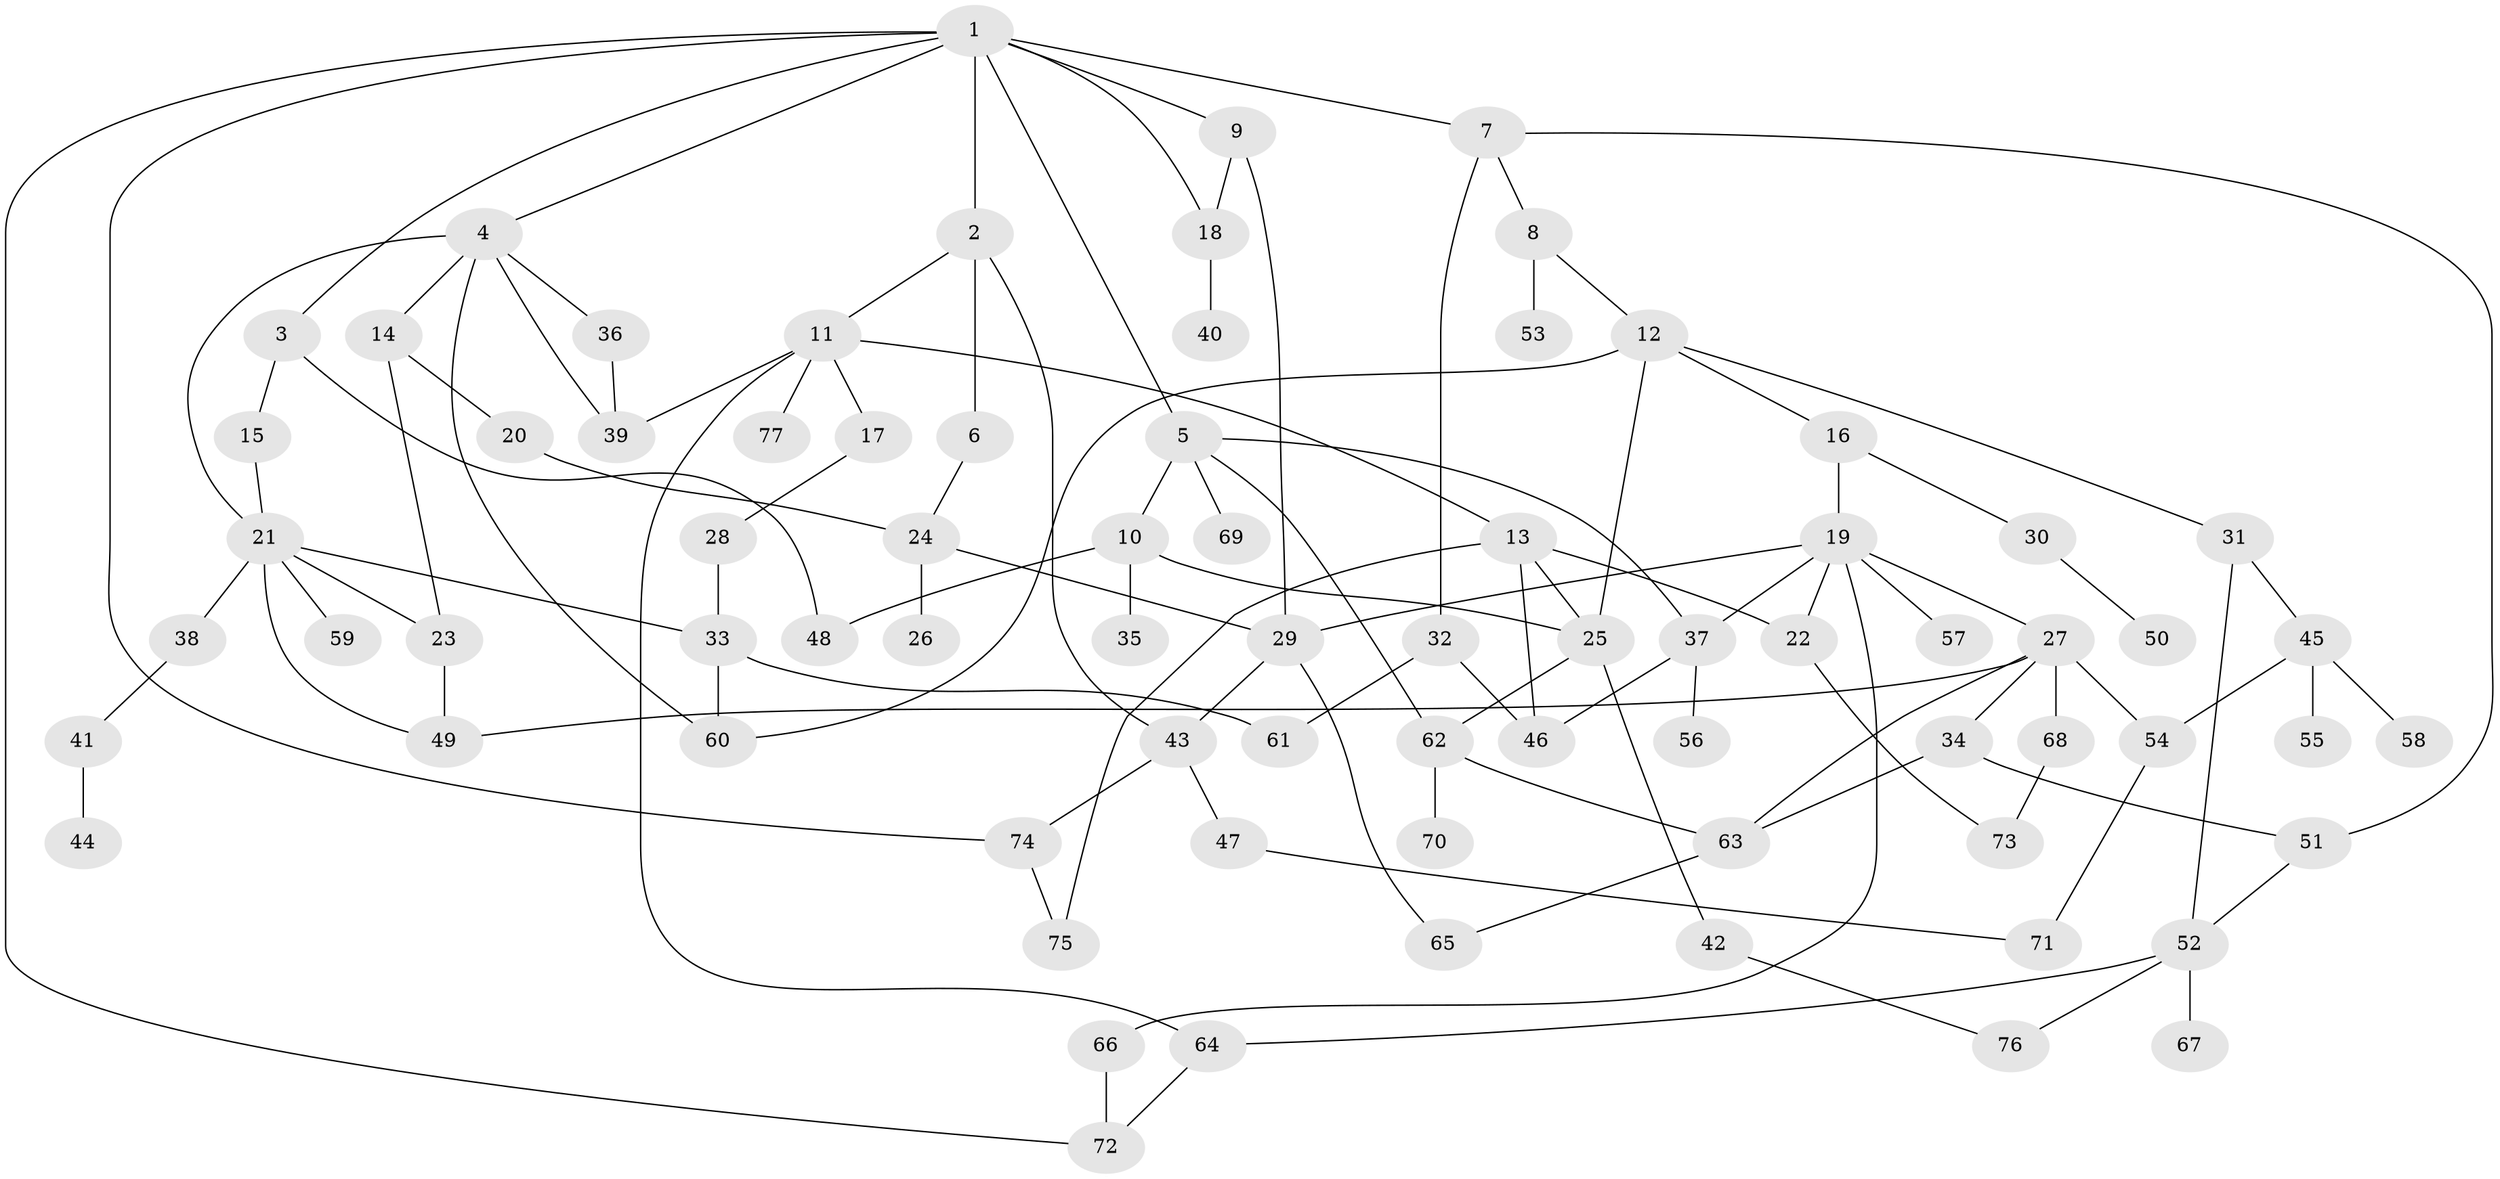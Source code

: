 // Generated by graph-tools (version 1.1) at 2025/10/02/27/25 16:10:56]
// undirected, 77 vertices, 113 edges
graph export_dot {
graph [start="1"]
  node [color=gray90,style=filled];
  1;
  2;
  3;
  4;
  5;
  6;
  7;
  8;
  9;
  10;
  11;
  12;
  13;
  14;
  15;
  16;
  17;
  18;
  19;
  20;
  21;
  22;
  23;
  24;
  25;
  26;
  27;
  28;
  29;
  30;
  31;
  32;
  33;
  34;
  35;
  36;
  37;
  38;
  39;
  40;
  41;
  42;
  43;
  44;
  45;
  46;
  47;
  48;
  49;
  50;
  51;
  52;
  53;
  54;
  55;
  56;
  57;
  58;
  59;
  60;
  61;
  62;
  63;
  64;
  65;
  66;
  67;
  68;
  69;
  70;
  71;
  72;
  73;
  74;
  75;
  76;
  77;
  1 -- 2;
  1 -- 3;
  1 -- 4;
  1 -- 5;
  1 -- 7;
  1 -- 9;
  1 -- 74;
  1 -- 18;
  1 -- 72;
  2 -- 6;
  2 -- 11;
  2 -- 43;
  3 -- 15;
  3 -- 48;
  4 -- 14;
  4 -- 21;
  4 -- 36;
  4 -- 39;
  4 -- 60;
  5 -- 10;
  5 -- 37;
  5 -- 62;
  5 -- 69;
  6 -- 24;
  7 -- 8;
  7 -- 32;
  7 -- 51;
  8 -- 12;
  8 -- 53;
  9 -- 18;
  9 -- 29;
  10 -- 35;
  10 -- 25;
  10 -- 48;
  11 -- 13;
  11 -- 17;
  11 -- 77;
  11 -- 64;
  11 -- 39;
  12 -- 16;
  12 -- 31;
  12 -- 60;
  12 -- 25;
  13 -- 22;
  13 -- 25;
  13 -- 46;
  13 -- 75;
  14 -- 20;
  14 -- 23;
  15 -- 21;
  16 -- 19;
  16 -- 30;
  17 -- 28;
  18 -- 40;
  19 -- 27;
  19 -- 29;
  19 -- 57;
  19 -- 66;
  19 -- 22;
  19 -- 37;
  20 -- 24;
  21 -- 33;
  21 -- 38;
  21 -- 59;
  21 -- 23;
  21 -- 49;
  22 -- 73;
  23 -- 49;
  24 -- 26;
  24 -- 29;
  25 -- 42;
  25 -- 62;
  27 -- 34;
  27 -- 49;
  27 -- 68;
  27 -- 54;
  27 -- 63;
  28 -- 33;
  29 -- 43;
  29 -- 65;
  30 -- 50;
  31 -- 45;
  31 -- 52;
  32 -- 61;
  32 -- 46;
  33 -- 60;
  33 -- 61;
  34 -- 51;
  34 -- 63;
  36 -- 39;
  37 -- 46;
  37 -- 56;
  38 -- 41;
  41 -- 44;
  42 -- 76;
  43 -- 47;
  43 -- 74;
  45 -- 54;
  45 -- 55;
  45 -- 58;
  47 -- 71;
  51 -- 52;
  52 -- 64;
  52 -- 67;
  52 -- 76;
  54 -- 71;
  62 -- 70;
  62 -- 63;
  63 -- 65;
  64 -- 72;
  66 -- 72;
  68 -- 73;
  74 -- 75;
}

